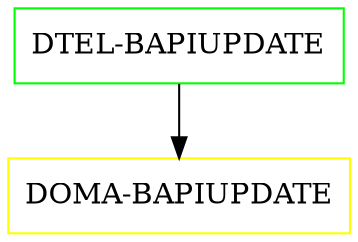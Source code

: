 digraph G {
  "DTEL-BAPIUPDATE" [shape=box,color=green];
  "DOMA-BAPIUPDATE" [shape=box,color=yellow,URL="./DOMA_BAPIUPDATE.html"];
  "DTEL-BAPIUPDATE" -> "DOMA-BAPIUPDATE";
}
